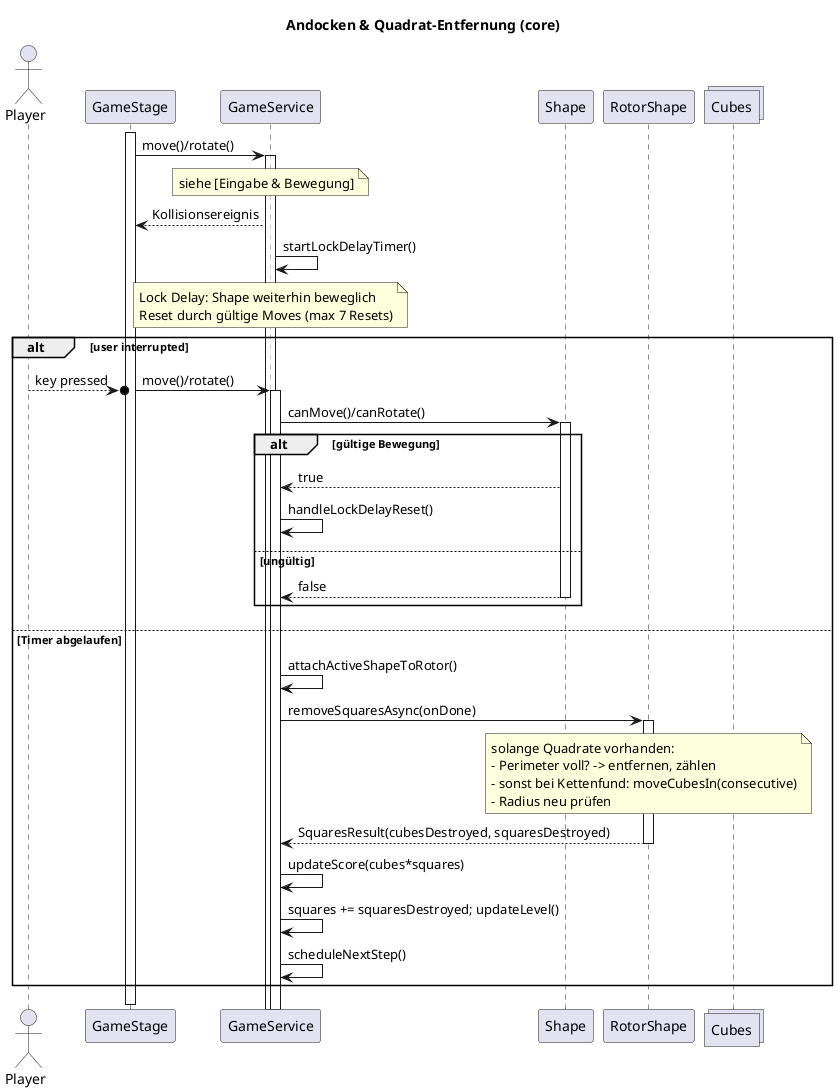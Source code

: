 @startuml
!pragma teoz true
title Andocken & Quadrat-Entfernung (core)

actor Player as P
participant GameStage as GST
participant GameService as Service
participant Shape as Shape
participant RotorShape as Rotor
collections Cubes as C

activate GST
GST -> Service : move()/rotate()
activate Service #FFFFFF80
note over Service
    siehe [Eingabe & Bewegung]
endnote
Service --> GST : Kollisionsereignis
Service -> Service : startLockDelayTimer()
note over Service
    Lock Delay: Shape weiterhin beweglich
    Reset durch gültige Moves (max 7 Resets)
endnote
alt user interrupted
    P -->o GST : key pressed
    & GST -> Service : move()/rotate()
    activate Service
    Service -> Shape : canMove()/canRotate()
    activate Shape
    alt gültige Bewegung
        Shape --> Service : true
        Service -> Service : handleLockDelayReset()
    else ungültig
        Shape --> Service : false
        deactivate Shape
    end
else Timer abgelaufen
    Service -> Service : attachActiveShapeToRotor()
    Service -> Rotor : removeSquaresAsync(onDone)
    activate Rotor
    note over Rotor
        solange Quadrate vorhanden:
        - Perimeter voll? -> entfernen, zählen
        - sonst bei Kettenfund: moveCubesIn(consecutive)
        - Radius neu prüfen
    endnote
    Rotor --> Service : SquaresResult(cubesDestroyed, squaresDestroyed)
    deactivate Rotor
    Service -> Service : updateScore(cubes*squares)
    Service -> Service : squares += squaresDestroyed; updateLevel()
    Service -> Service : scheduleNextStep()
end

deactivate GST
@enduml
